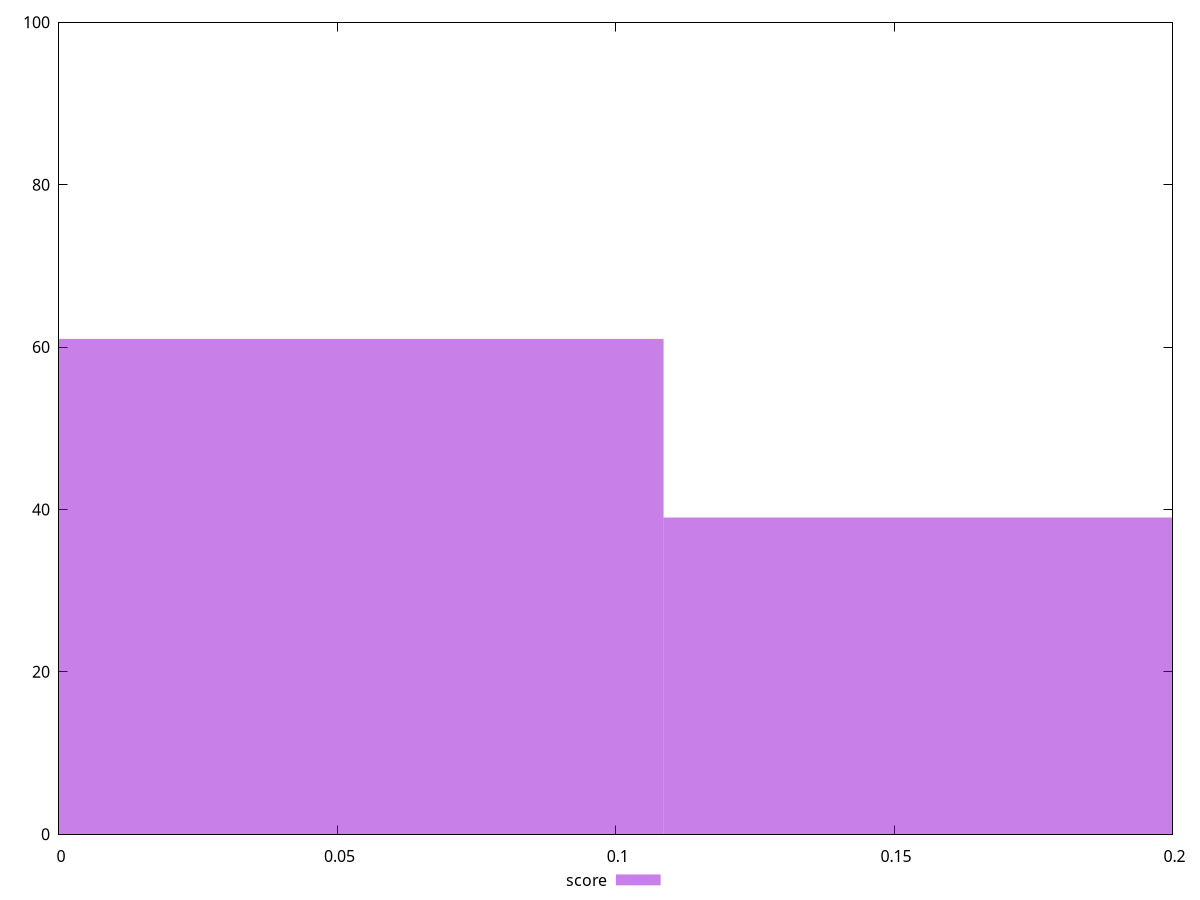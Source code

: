 reset

$score <<EOF
0 61
0.2171769361894241 39
EOF

set key outside below
set boxwidth 0.2171769361894241
set xrange [0:0.2]
set yrange [0:100]
set trange [0:100]
set style fill transparent solid 0.5 noborder
set terminal svg size 640, 490 enhanced background rgb 'white'
set output "report_00026_2021-02-22T21:38:55.199Z/cumulative-layout-shift/samples/pages+cached/score/histogram.svg"

plot $score title "score" with boxes

reset

